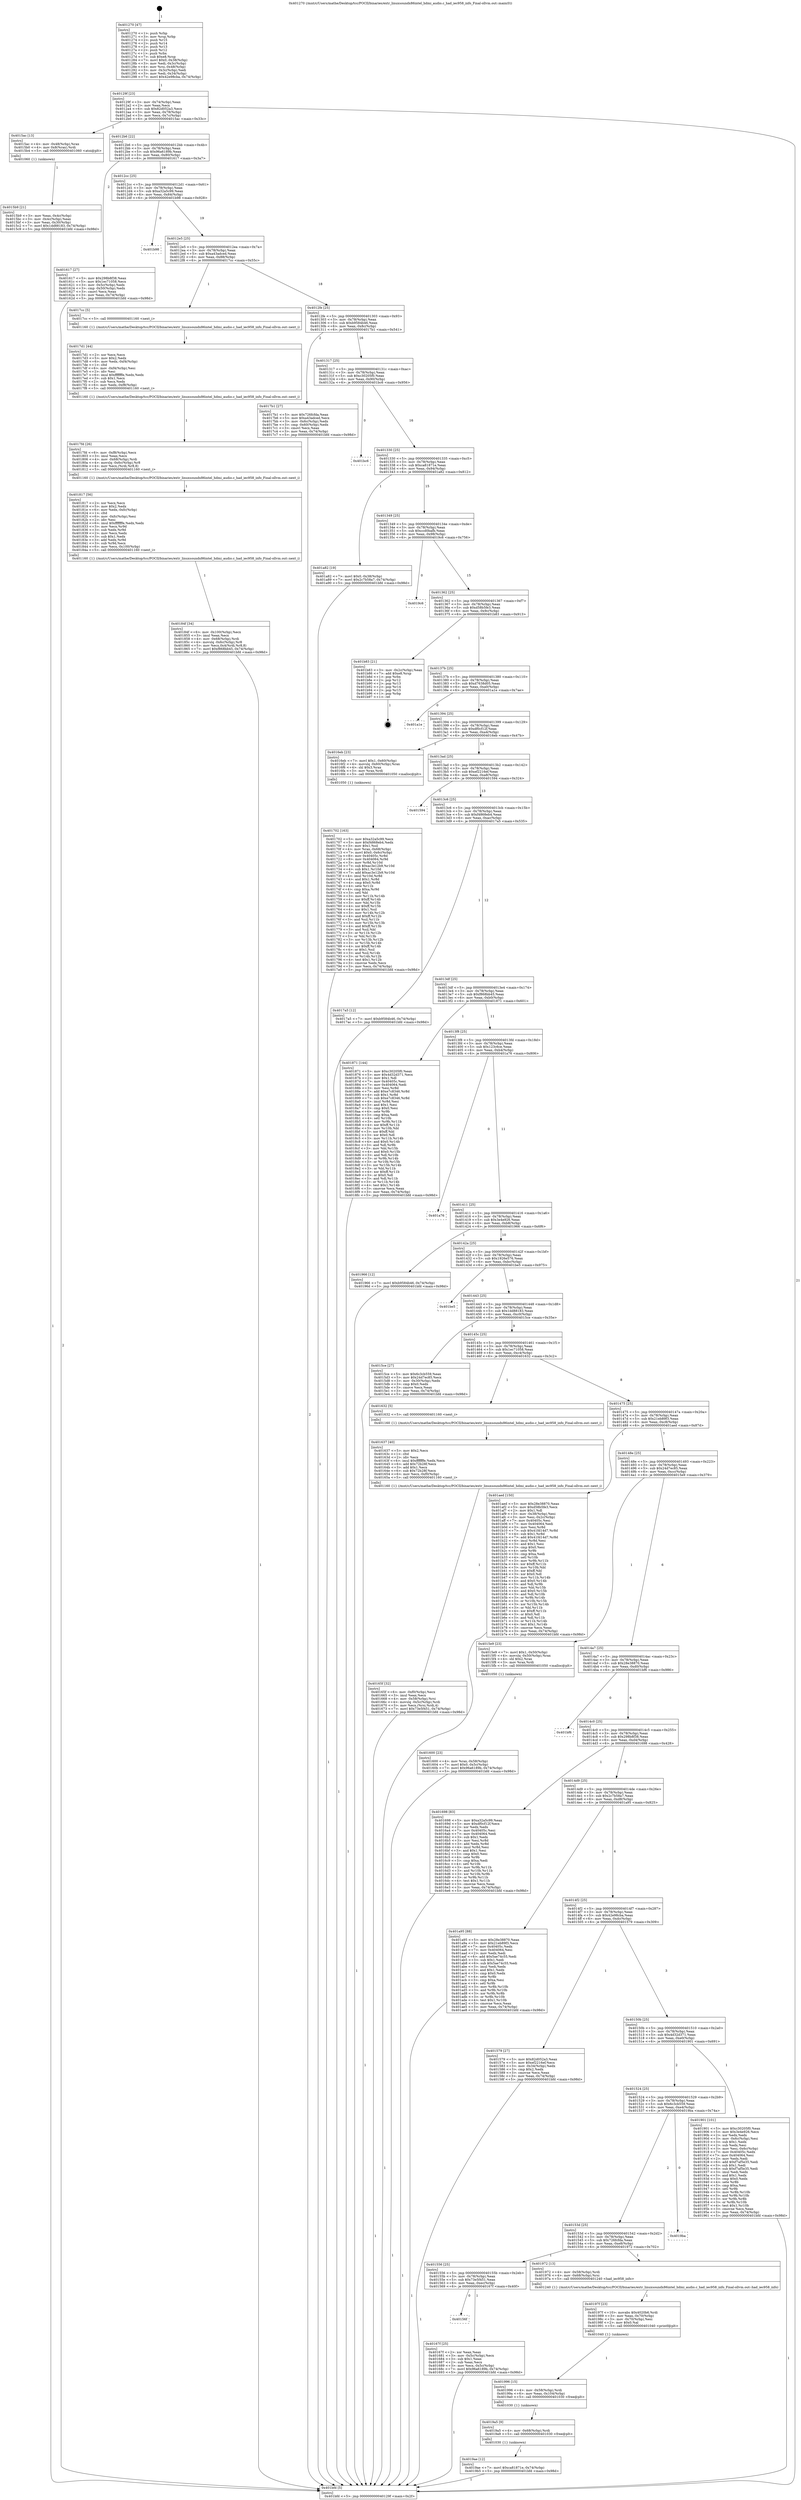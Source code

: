 digraph "0x401270" {
  label = "0x401270 (/mnt/c/Users/mathe/Desktop/tcc/POCII/binaries/extr_linuxsoundx86intel_hdmi_audio.c_had_iec958_info_Final-ollvm.out::main(0))"
  labelloc = "t"
  node[shape=record]

  Entry [label="",width=0.3,height=0.3,shape=circle,fillcolor=black,style=filled]
  "0x40129f" [label="{
     0x40129f [23]\l
     | [instrs]\l
     &nbsp;&nbsp;0x40129f \<+3\>: mov -0x74(%rbp),%eax\l
     &nbsp;&nbsp;0x4012a2 \<+2\>: mov %eax,%ecx\l
     &nbsp;&nbsp;0x4012a4 \<+6\>: sub $0x82d052a3,%ecx\l
     &nbsp;&nbsp;0x4012aa \<+3\>: mov %eax,-0x78(%rbp)\l
     &nbsp;&nbsp;0x4012ad \<+3\>: mov %ecx,-0x7c(%rbp)\l
     &nbsp;&nbsp;0x4012b0 \<+6\>: je 00000000004015ac \<main+0x33c\>\l
  }"]
  "0x4015ac" [label="{
     0x4015ac [13]\l
     | [instrs]\l
     &nbsp;&nbsp;0x4015ac \<+4\>: mov -0x48(%rbp),%rax\l
     &nbsp;&nbsp;0x4015b0 \<+4\>: mov 0x8(%rax),%rdi\l
     &nbsp;&nbsp;0x4015b4 \<+5\>: call 0000000000401060 \<atoi@plt\>\l
     | [calls]\l
     &nbsp;&nbsp;0x401060 \{1\} (unknown)\l
  }"]
  "0x4012b6" [label="{
     0x4012b6 [22]\l
     | [instrs]\l
     &nbsp;&nbsp;0x4012b6 \<+5\>: jmp 00000000004012bb \<main+0x4b\>\l
     &nbsp;&nbsp;0x4012bb \<+3\>: mov -0x78(%rbp),%eax\l
     &nbsp;&nbsp;0x4012be \<+5\>: sub $0x96a6189b,%eax\l
     &nbsp;&nbsp;0x4012c3 \<+3\>: mov %eax,-0x80(%rbp)\l
     &nbsp;&nbsp;0x4012c6 \<+6\>: je 0000000000401617 \<main+0x3a7\>\l
  }"]
  Exit [label="",width=0.3,height=0.3,shape=circle,fillcolor=black,style=filled,peripheries=2]
  "0x401617" [label="{
     0x401617 [27]\l
     | [instrs]\l
     &nbsp;&nbsp;0x401617 \<+5\>: mov $0x298b8f38,%eax\l
     &nbsp;&nbsp;0x40161c \<+5\>: mov $0x1ec71058,%ecx\l
     &nbsp;&nbsp;0x401621 \<+3\>: mov -0x5c(%rbp),%edx\l
     &nbsp;&nbsp;0x401624 \<+3\>: cmp -0x50(%rbp),%edx\l
     &nbsp;&nbsp;0x401627 \<+3\>: cmovl %ecx,%eax\l
     &nbsp;&nbsp;0x40162a \<+3\>: mov %eax,-0x74(%rbp)\l
     &nbsp;&nbsp;0x40162d \<+5\>: jmp 0000000000401bfd \<main+0x98d\>\l
  }"]
  "0x4012cc" [label="{
     0x4012cc [25]\l
     | [instrs]\l
     &nbsp;&nbsp;0x4012cc \<+5\>: jmp 00000000004012d1 \<main+0x61\>\l
     &nbsp;&nbsp;0x4012d1 \<+3\>: mov -0x78(%rbp),%eax\l
     &nbsp;&nbsp;0x4012d4 \<+5\>: sub $0xa32a5c99,%eax\l
     &nbsp;&nbsp;0x4012d9 \<+6\>: mov %eax,-0x84(%rbp)\l
     &nbsp;&nbsp;0x4012df \<+6\>: je 0000000000401b98 \<main+0x928\>\l
  }"]
  "0x4019ae" [label="{
     0x4019ae [12]\l
     | [instrs]\l
     &nbsp;&nbsp;0x4019ae \<+7\>: movl $0xca81871e,-0x74(%rbp)\l
     &nbsp;&nbsp;0x4019b5 \<+5\>: jmp 0000000000401bfd \<main+0x98d\>\l
  }"]
  "0x401b98" [label="{
     0x401b98\l
  }", style=dashed]
  "0x4012e5" [label="{
     0x4012e5 [25]\l
     | [instrs]\l
     &nbsp;&nbsp;0x4012e5 \<+5\>: jmp 00000000004012ea \<main+0x7a\>\l
     &nbsp;&nbsp;0x4012ea \<+3\>: mov -0x78(%rbp),%eax\l
     &nbsp;&nbsp;0x4012ed \<+5\>: sub $0xa43adced,%eax\l
     &nbsp;&nbsp;0x4012f2 \<+6\>: mov %eax,-0x88(%rbp)\l
     &nbsp;&nbsp;0x4012f8 \<+6\>: je 00000000004017cc \<main+0x55c\>\l
  }"]
  "0x4019a5" [label="{
     0x4019a5 [9]\l
     | [instrs]\l
     &nbsp;&nbsp;0x4019a5 \<+4\>: mov -0x68(%rbp),%rdi\l
     &nbsp;&nbsp;0x4019a9 \<+5\>: call 0000000000401030 \<free@plt\>\l
     | [calls]\l
     &nbsp;&nbsp;0x401030 \{1\} (unknown)\l
  }"]
  "0x4017cc" [label="{
     0x4017cc [5]\l
     | [instrs]\l
     &nbsp;&nbsp;0x4017cc \<+5\>: call 0000000000401160 \<next_i\>\l
     | [calls]\l
     &nbsp;&nbsp;0x401160 \{1\} (/mnt/c/Users/mathe/Desktop/tcc/POCII/binaries/extr_linuxsoundx86intel_hdmi_audio.c_had_iec958_info_Final-ollvm.out::next_i)\l
  }"]
  "0x4012fe" [label="{
     0x4012fe [25]\l
     | [instrs]\l
     &nbsp;&nbsp;0x4012fe \<+5\>: jmp 0000000000401303 \<main+0x93\>\l
     &nbsp;&nbsp;0x401303 \<+3\>: mov -0x78(%rbp),%eax\l
     &nbsp;&nbsp;0x401306 \<+5\>: sub $0xb9584b46,%eax\l
     &nbsp;&nbsp;0x40130b \<+6\>: mov %eax,-0x8c(%rbp)\l
     &nbsp;&nbsp;0x401311 \<+6\>: je 00000000004017b1 \<main+0x541\>\l
  }"]
  "0x401996" [label="{
     0x401996 [15]\l
     | [instrs]\l
     &nbsp;&nbsp;0x401996 \<+4\>: mov -0x58(%rbp),%rdi\l
     &nbsp;&nbsp;0x40199a \<+6\>: mov %eax,-0x104(%rbp)\l
     &nbsp;&nbsp;0x4019a0 \<+5\>: call 0000000000401030 \<free@plt\>\l
     | [calls]\l
     &nbsp;&nbsp;0x401030 \{1\} (unknown)\l
  }"]
  "0x4017b1" [label="{
     0x4017b1 [27]\l
     | [instrs]\l
     &nbsp;&nbsp;0x4017b1 \<+5\>: mov $0x726fcfda,%eax\l
     &nbsp;&nbsp;0x4017b6 \<+5\>: mov $0xa43adced,%ecx\l
     &nbsp;&nbsp;0x4017bb \<+3\>: mov -0x6c(%rbp),%edx\l
     &nbsp;&nbsp;0x4017be \<+3\>: cmp -0x60(%rbp),%edx\l
     &nbsp;&nbsp;0x4017c1 \<+3\>: cmovl %ecx,%eax\l
     &nbsp;&nbsp;0x4017c4 \<+3\>: mov %eax,-0x74(%rbp)\l
     &nbsp;&nbsp;0x4017c7 \<+5\>: jmp 0000000000401bfd \<main+0x98d\>\l
  }"]
  "0x401317" [label="{
     0x401317 [25]\l
     | [instrs]\l
     &nbsp;&nbsp;0x401317 \<+5\>: jmp 000000000040131c \<main+0xac\>\l
     &nbsp;&nbsp;0x40131c \<+3\>: mov -0x78(%rbp),%eax\l
     &nbsp;&nbsp;0x40131f \<+5\>: sub $0xc30205f0,%eax\l
     &nbsp;&nbsp;0x401324 \<+6\>: mov %eax,-0x90(%rbp)\l
     &nbsp;&nbsp;0x40132a \<+6\>: je 0000000000401bc6 \<main+0x956\>\l
  }"]
  "0x40197f" [label="{
     0x40197f [23]\l
     | [instrs]\l
     &nbsp;&nbsp;0x40197f \<+10\>: movabs $0x4020b6,%rdi\l
     &nbsp;&nbsp;0x401989 \<+3\>: mov %eax,-0x70(%rbp)\l
     &nbsp;&nbsp;0x40198c \<+3\>: mov -0x70(%rbp),%esi\l
     &nbsp;&nbsp;0x40198f \<+2\>: mov $0x0,%al\l
     &nbsp;&nbsp;0x401991 \<+5\>: call 0000000000401040 \<printf@plt\>\l
     | [calls]\l
     &nbsp;&nbsp;0x401040 \{1\} (unknown)\l
  }"]
  "0x401bc6" [label="{
     0x401bc6\l
  }", style=dashed]
  "0x401330" [label="{
     0x401330 [25]\l
     | [instrs]\l
     &nbsp;&nbsp;0x401330 \<+5\>: jmp 0000000000401335 \<main+0xc5\>\l
     &nbsp;&nbsp;0x401335 \<+3\>: mov -0x78(%rbp),%eax\l
     &nbsp;&nbsp;0x401338 \<+5\>: sub $0xca81871e,%eax\l
     &nbsp;&nbsp;0x40133d \<+6\>: mov %eax,-0x94(%rbp)\l
     &nbsp;&nbsp;0x401343 \<+6\>: je 0000000000401a82 \<main+0x812\>\l
  }"]
  "0x40184f" [label="{
     0x40184f [34]\l
     | [instrs]\l
     &nbsp;&nbsp;0x40184f \<+6\>: mov -0x100(%rbp),%ecx\l
     &nbsp;&nbsp;0x401855 \<+3\>: imul %eax,%ecx\l
     &nbsp;&nbsp;0x401858 \<+4\>: mov -0x68(%rbp),%rdi\l
     &nbsp;&nbsp;0x40185c \<+4\>: movslq -0x6c(%rbp),%r8\l
     &nbsp;&nbsp;0x401860 \<+5\>: mov %ecx,0x4(%rdi,%r8,8)\l
     &nbsp;&nbsp;0x401865 \<+7\>: movl $0xf868bb45,-0x74(%rbp)\l
     &nbsp;&nbsp;0x40186c \<+5\>: jmp 0000000000401bfd \<main+0x98d\>\l
  }"]
  "0x401a82" [label="{
     0x401a82 [19]\l
     | [instrs]\l
     &nbsp;&nbsp;0x401a82 \<+7\>: movl $0x0,-0x38(%rbp)\l
     &nbsp;&nbsp;0x401a89 \<+7\>: movl $0x2c7b58a7,-0x74(%rbp)\l
     &nbsp;&nbsp;0x401a90 \<+5\>: jmp 0000000000401bfd \<main+0x98d\>\l
  }"]
  "0x401349" [label="{
     0x401349 [25]\l
     | [instrs]\l
     &nbsp;&nbsp;0x401349 \<+5\>: jmp 000000000040134e \<main+0xde\>\l
     &nbsp;&nbsp;0x40134e \<+3\>: mov -0x78(%rbp),%eax\l
     &nbsp;&nbsp;0x401351 \<+5\>: sub $0xccd0bafb,%eax\l
     &nbsp;&nbsp;0x401356 \<+6\>: mov %eax,-0x98(%rbp)\l
     &nbsp;&nbsp;0x40135c \<+6\>: je 00000000004019c6 \<main+0x756\>\l
  }"]
  "0x401817" [label="{
     0x401817 [56]\l
     | [instrs]\l
     &nbsp;&nbsp;0x401817 \<+2\>: xor %ecx,%ecx\l
     &nbsp;&nbsp;0x401819 \<+5\>: mov $0x2,%edx\l
     &nbsp;&nbsp;0x40181e \<+6\>: mov %edx,-0xfc(%rbp)\l
     &nbsp;&nbsp;0x401824 \<+1\>: cltd\l
     &nbsp;&nbsp;0x401825 \<+6\>: mov -0xfc(%rbp),%esi\l
     &nbsp;&nbsp;0x40182b \<+2\>: idiv %esi\l
     &nbsp;&nbsp;0x40182d \<+6\>: imul $0xfffffffe,%edx,%edx\l
     &nbsp;&nbsp;0x401833 \<+3\>: mov %ecx,%r9d\l
     &nbsp;&nbsp;0x401836 \<+3\>: sub %edx,%r9d\l
     &nbsp;&nbsp;0x401839 \<+2\>: mov %ecx,%edx\l
     &nbsp;&nbsp;0x40183b \<+3\>: sub $0x1,%edx\l
     &nbsp;&nbsp;0x40183e \<+3\>: add %edx,%r9d\l
     &nbsp;&nbsp;0x401841 \<+3\>: sub %r9d,%ecx\l
     &nbsp;&nbsp;0x401844 \<+6\>: mov %ecx,-0x100(%rbp)\l
     &nbsp;&nbsp;0x40184a \<+5\>: call 0000000000401160 \<next_i\>\l
     | [calls]\l
     &nbsp;&nbsp;0x401160 \{1\} (/mnt/c/Users/mathe/Desktop/tcc/POCII/binaries/extr_linuxsoundx86intel_hdmi_audio.c_had_iec958_info_Final-ollvm.out::next_i)\l
  }"]
  "0x4019c6" [label="{
     0x4019c6\l
  }", style=dashed]
  "0x401362" [label="{
     0x401362 [25]\l
     | [instrs]\l
     &nbsp;&nbsp;0x401362 \<+5\>: jmp 0000000000401367 \<main+0xf7\>\l
     &nbsp;&nbsp;0x401367 \<+3\>: mov -0x78(%rbp),%eax\l
     &nbsp;&nbsp;0x40136a \<+5\>: sub $0xd58b5fe3,%eax\l
     &nbsp;&nbsp;0x40136f \<+6\>: mov %eax,-0x9c(%rbp)\l
     &nbsp;&nbsp;0x401375 \<+6\>: je 0000000000401b83 \<main+0x913\>\l
  }"]
  "0x4017fd" [label="{
     0x4017fd [26]\l
     | [instrs]\l
     &nbsp;&nbsp;0x4017fd \<+6\>: mov -0xf8(%rbp),%ecx\l
     &nbsp;&nbsp;0x401803 \<+3\>: imul %eax,%ecx\l
     &nbsp;&nbsp;0x401806 \<+4\>: mov -0x68(%rbp),%rdi\l
     &nbsp;&nbsp;0x40180a \<+4\>: movslq -0x6c(%rbp),%r8\l
     &nbsp;&nbsp;0x40180e \<+4\>: mov %ecx,(%rdi,%r8,8)\l
     &nbsp;&nbsp;0x401812 \<+5\>: call 0000000000401160 \<next_i\>\l
     | [calls]\l
     &nbsp;&nbsp;0x401160 \{1\} (/mnt/c/Users/mathe/Desktop/tcc/POCII/binaries/extr_linuxsoundx86intel_hdmi_audio.c_had_iec958_info_Final-ollvm.out::next_i)\l
  }"]
  "0x401b83" [label="{
     0x401b83 [21]\l
     | [instrs]\l
     &nbsp;&nbsp;0x401b83 \<+3\>: mov -0x2c(%rbp),%eax\l
     &nbsp;&nbsp;0x401b86 \<+7\>: add $0xe8,%rsp\l
     &nbsp;&nbsp;0x401b8d \<+1\>: pop %rbx\l
     &nbsp;&nbsp;0x401b8e \<+2\>: pop %r12\l
     &nbsp;&nbsp;0x401b90 \<+2\>: pop %r13\l
     &nbsp;&nbsp;0x401b92 \<+2\>: pop %r14\l
     &nbsp;&nbsp;0x401b94 \<+2\>: pop %r15\l
     &nbsp;&nbsp;0x401b96 \<+1\>: pop %rbp\l
     &nbsp;&nbsp;0x401b97 \<+1\>: ret\l
  }"]
  "0x40137b" [label="{
     0x40137b [25]\l
     | [instrs]\l
     &nbsp;&nbsp;0x40137b \<+5\>: jmp 0000000000401380 \<main+0x110\>\l
     &nbsp;&nbsp;0x401380 \<+3\>: mov -0x78(%rbp),%eax\l
     &nbsp;&nbsp;0x401383 \<+5\>: sub $0xd7638d05,%eax\l
     &nbsp;&nbsp;0x401388 \<+6\>: mov %eax,-0xa0(%rbp)\l
     &nbsp;&nbsp;0x40138e \<+6\>: je 0000000000401a1e \<main+0x7ae\>\l
  }"]
  "0x4017d1" [label="{
     0x4017d1 [44]\l
     | [instrs]\l
     &nbsp;&nbsp;0x4017d1 \<+2\>: xor %ecx,%ecx\l
     &nbsp;&nbsp;0x4017d3 \<+5\>: mov $0x2,%edx\l
     &nbsp;&nbsp;0x4017d8 \<+6\>: mov %edx,-0xf4(%rbp)\l
     &nbsp;&nbsp;0x4017de \<+1\>: cltd\l
     &nbsp;&nbsp;0x4017df \<+6\>: mov -0xf4(%rbp),%esi\l
     &nbsp;&nbsp;0x4017e5 \<+2\>: idiv %esi\l
     &nbsp;&nbsp;0x4017e7 \<+6\>: imul $0xfffffffe,%edx,%edx\l
     &nbsp;&nbsp;0x4017ed \<+3\>: sub $0x1,%ecx\l
     &nbsp;&nbsp;0x4017f0 \<+2\>: sub %ecx,%edx\l
     &nbsp;&nbsp;0x4017f2 \<+6\>: mov %edx,-0xf8(%rbp)\l
     &nbsp;&nbsp;0x4017f8 \<+5\>: call 0000000000401160 \<next_i\>\l
     | [calls]\l
     &nbsp;&nbsp;0x401160 \{1\} (/mnt/c/Users/mathe/Desktop/tcc/POCII/binaries/extr_linuxsoundx86intel_hdmi_audio.c_had_iec958_info_Final-ollvm.out::next_i)\l
  }"]
  "0x401a1e" [label="{
     0x401a1e\l
  }", style=dashed]
  "0x401394" [label="{
     0x401394 [25]\l
     | [instrs]\l
     &nbsp;&nbsp;0x401394 \<+5\>: jmp 0000000000401399 \<main+0x129\>\l
     &nbsp;&nbsp;0x401399 \<+3\>: mov -0x78(%rbp),%eax\l
     &nbsp;&nbsp;0x40139c \<+5\>: sub $0xdf0cf12f,%eax\l
     &nbsp;&nbsp;0x4013a1 \<+6\>: mov %eax,-0xa4(%rbp)\l
     &nbsp;&nbsp;0x4013a7 \<+6\>: je 00000000004016eb \<main+0x47b\>\l
  }"]
  "0x401702" [label="{
     0x401702 [163]\l
     | [instrs]\l
     &nbsp;&nbsp;0x401702 \<+5\>: mov $0xa32a5c99,%ecx\l
     &nbsp;&nbsp;0x401707 \<+5\>: mov $0xf4868eb4,%edx\l
     &nbsp;&nbsp;0x40170c \<+3\>: mov $0x1,%sil\l
     &nbsp;&nbsp;0x40170f \<+4\>: mov %rax,-0x68(%rbp)\l
     &nbsp;&nbsp;0x401713 \<+7\>: movl $0x0,-0x6c(%rbp)\l
     &nbsp;&nbsp;0x40171a \<+8\>: mov 0x40405c,%r8d\l
     &nbsp;&nbsp;0x401722 \<+8\>: mov 0x404064,%r9d\l
     &nbsp;&nbsp;0x40172a \<+3\>: mov %r8d,%r10d\l
     &nbsp;&nbsp;0x40172d \<+7\>: sub $0xac3e12b9,%r10d\l
     &nbsp;&nbsp;0x401734 \<+4\>: sub $0x1,%r10d\l
     &nbsp;&nbsp;0x401738 \<+7\>: add $0xac3e12b9,%r10d\l
     &nbsp;&nbsp;0x40173f \<+4\>: imul %r10d,%r8d\l
     &nbsp;&nbsp;0x401743 \<+4\>: and $0x1,%r8d\l
     &nbsp;&nbsp;0x401747 \<+4\>: cmp $0x0,%r8d\l
     &nbsp;&nbsp;0x40174b \<+4\>: sete %r11b\l
     &nbsp;&nbsp;0x40174f \<+4\>: cmp $0xa,%r9d\l
     &nbsp;&nbsp;0x401753 \<+3\>: setl %bl\l
     &nbsp;&nbsp;0x401756 \<+3\>: mov %r11b,%r14b\l
     &nbsp;&nbsp;0x401759 \<+4\>: xor $0xff,%r14b\l
     &nbsp;&nbsp;0x40175d \<+3\>: mov %bl,%r15b\l
     &nbsp;&nbsp;0x401760 \<+4\>: xor $0xff,%r15b\l
     &nbsp;&nbsp;0x401764 \<+4\>: xor $0x1,%sil\l
     &nbsp;&nbsp;0x401768 \<+3\>: mov %r14b,%r12b\l
     &nbsp;&nbsp;0x40176b \<+4\>: and $0xff,%r12b\l
     &nbsp;&nbsp;0x40176f \<+3\>: and %sil,%r11b\l
     &nbsp;&nbsp;0x401772 \<+3\>: mov %r15b,%r13b\l
     &nbsp;&nbsp;0x401775 \<+4\>: and $0xff,%r13b\l
     &nbsp;&nbsp;0x401779 \<+3\>: and %sil,%bl\l
     &nbsp;&nbsp;0x40177c \<+3\>: or %r11b,%r12b\l
     &nbsp;&nbsp;0x40177f \<+3\>: or %bl,%r13b\l
     &nbsp;&nbsp;0x401782 \<+3\>: xor %r13b,%r12b\l
     &nbsp;&nbsp;0x401785 \<+3\>: or %r15b,%r14b\l
     &nbsp;&nbsp;0x401788 \<+4\>: xor $0xff,%r14b\l
     &nbsp;&nbsp;0x40178c \<+4\>: or $0x1,%sil\l
     &nbsp;&nbsp;0x401790 \<+3\>: and %sil,%r14b\l
     &nbsp;&nbsp;0x401793 \<+3\>: or %r14b,%r12b\l
     &nbsp;&nbsp;0x401796 \<+4\>: test $0x1,%r12b\l
     &nbsp;&nbsp;0x40179a \<+3\>: cmovne %edx,%ecx\l
     &nbsp;&nbsp;0x40179d \<+3\>: mov %ecx,-0x74(%rbp)\l
     &nbsp;&nbsp;0x4017a0 \<+5\>: jmp 0000000000401bfd \<main+0x98d\>\l
  }"]
  "0x4016eb" [label="{
     0x4016eb [23]\l
     | [instrs]\l
     &nbsp;&nbsp;0x4016eb \<+7\>: movl $0x1,-0x60(%rbp)\l
     &nbsp;&nbsp;0x4016f2 \<+4\>: movslq -0x60(%rbp),%rax\l
     &nbsp;&nbsp;0x4016f6 \<+4\>: shl $0x3,%rax\l
     &nbsp;&nbsp;0x4016fa \<+3\>: mov %rax,%rdi\l
     &nbsp;&nbsp;0x4016fd \<+5\>: call 0000000000401050 \<malloc@plt\>\l
     | [calls]\l
     &nbsp;&nbsp;0x401050 \{1\} (unknown)\l
  }"]
  "0x4013ad" [label="{
     0x4013ad [25]\l
     | [instrs]\l
     &nbsp;&nbsp;0x4013ad \<+5\>: jmp 00000000004013b2 \<main+0x142\>\l
     &nbsp;&nbsp;0x4013b2 \<+3\>: mov -0x78(%rbp),%eax\l
     &nbsp;&nbsp;0x4013b5 \<+5\>: sub $0xef2216ef,%eax\l
     &nbsp;&nbsp;0x4013ba \<+6\>: mov %eax,-0xa8(%rbp)\l
     &nbsp;&nbsp;0x4013c0 \<+6\>: je 0000000000401594 \<main+0x324\>\l
  }"]
  "0x40156f" [label="{
     0x40156f\l
  }", style=dashed]
  "0x401594" [label="{
     0x401594\l
  }", style=dashed]
  "0x4013c6" [label="{
     0x4013c6 [25]\l
     | [instrs]\l
     &nbsp;&nbsp;0x4013c6 \<+5\>: jmp 00000000004013cb \<main+0x15b\>\l
     &nbsp;&nbsp;0x4013cb \<+3\>: mov -0x78(%rbp),%eax\l
     &nbsp;&nbsp;0x4013ce \<+5\>: sub $0xf4868eb4,%eax\l
     &nbsp;&nbsp;0x4013d3 \<+6\>: mov %eax,-0xac(%rbp)\l
     &nbsp;&nbsp;0x4013d9 \<+6\>: je 00000000004017a5 \<main+0x535\>\l
  }"]
  "0x40167f" [label="{
     0x40167f [25]\l
     | [instrs]\l
     &nbsp;&nbsp;0x40167f \<+2\>: xor %eax,%eax\l
     &nbsp;&nbsp;0x401681 \<+3\>: mov -0x5c(%rbp),%ecx\l
     &nbsp;&nbsp;0x401684 \<+3\>: sub $0x1,%eax\l
     &nbsp;&nbsp;0x401687 \<+2\>: sub %eax,%ecx\l
     &nbsp;&nbsp;0x401689 \<+3\>: mov %ecx,-0x5c(%rbp)\l
     &nbsp;&nbsp;0x40168c \<+7\>: movl $0x96a6189b,-0x74(%rbp)\l
     &nbsp;&nbsp;0x401693 \<+5\>: jmp 0000000000401bfd \<main+0x98d\>\l
  }"]
  "0x4017a5" [label="{
     0x4017a5 [12]\l
     | [instrs]\l
     &nbsp;&nbsp;0x4017a5 \<+7\>: movl $0xb9584b46,-0x74(%rbp)\l
     &nbsp;&nbsp;0x4017ac \<+5\>: jmp 0000000000401bfd \<main+0x98d\>\l
  }"]
  "0x4013df" [label="{
     0x4013df [25]\l
     | [instrs]\l
     &nbsp;&nbsp;0x4013df \<+5\>: jmp 00000000004013e4 \<main+0x174\>\l
     &nbsp;&nbsp;0x4013e4 \<+3\>: mov -0x78(%rbp),%eax\l
     &nbsp;&nbsp;0x4013e7 \<+5\>: sub $0xf868bb45,%eax\l
     &nbsp;&nbsp;0x4013ec \<+6\>: mov %eax,-0xb0(%rbp)\l
     &nbsp;&nbsp;0x4013f2 \<+6\>: je 0000000000401871 \<main+0x601\>\l
  }"]
  "0x401556" [label="{
     0x401556 [25]\l
     | [instrs]\l
     &nbsp;&nbsp;0x401556 \<+5\>: jmp 000000000040155b \<main+0x2eb\>\l
     &nbsp;&nbsp;0x40155b \<+3\>: mov -0x78(%rbp),%eax\l
     &nbsp;&nbsp;0x40155e \<+5\>: sub $0x73e5f451,%eax\l
     &nbsp;&nbsp;0x401563 \<+6\>: mov %eax,-0xec(%rbp)\l
     &nbsp;&nbsp;0x401569 \<+6\>: je 000000000040167f \<main+0x40f\>\l
  }"]
  "0x401871" [label="{
     0x401871 [144]\l
     | [instrs]\l
     &nbsp;&nbsp;0x401871 \<+5\>: mov $0xc30205f0,%eax\l
     &nbsp;&nbsp;0x401876 \<+5\>: mov $0x4d32d371,%ecx\l
     &nbsp;&nbsp;0x40187b \<+2\>: mov $0x1,%dl\l
     &nbsp;&nbsp;0x40187d \<+7\>: mov 0x40405c,%esi\l
     &nbsp;&nbsp;0x401884 \<+7\>: mov 0x404064,%edi\l
     &nbsp;&nbsp;0x40188b \<+3\>: mov %esi,%r8d\l
     &nbsp;&nbsp;0x40188e \<+7\>: add $0xe7c8346,%r8d\l
     &nbsp;&nbsp;0x401895 \<+4\>: sub $0x1,%r8d\l
     &nbsp;&nbsp;0x401899 \<+7\>: sub $0xe7c8346,%r8d\l
     &nbsp;&nbsp;0x4018a0 \<+4\>: imul %r8d,%esi\l
     &nbsp;&nbsp;0x4018a4 \<+3\>: and $0x1,%esi\l
     &nbsp;&nbsp;0x4018a7 \<+3\>: cmp $0x0,%esi\l
     &nbsp;&nbsp;0x4018aa \<+4\>: sete %r9b\l
     &nbsp;&nbsp;0x4018ae \<+3\>: cmp $0xa,%edi\l
     &nbsp;&nbsp;0x4018b1 \<+4\>: setl %r10b\l
     &nbsp;&nbsp;0x4018b5 \<+3\>: mov %r9b,%r11b\l
     &nbsp;&nbsp;0x4018b8 \<+4\>: xor $0xff,%r11b\l
     &nbsp;&nbsp;0x4018bc \<+3\>: mov %r10b,%bl\l
     &nbsp;&nbsp;0x4018bf \<+3\>: xor $0xff,%bl\l
     &nbsp;&nbsp;0x4018c2 \<+3\>: xor $0x0,%dl\l
     &nbsp;&nbsp;0x4018c5 \<+3\>: mov %r11b,%r14b\l
     &nbsp;&nbsp;0x4018c8 \<+4\>: and $0x0,%r14b\l
     &nbsp;&nbsp;0x4018cc \<+3\>: and %dl,%r9b\l
     &nbsp;&nbsp;0x4018cf \<+3\>: mov %bl,%r15b\l
     &nbsp;&nbsp;0x4018d2 \<+4\>: and $0x0,%r15b\l
     &nbsp;&nbsp;0x4018d6 \<+3\>: and %dl,%r10b\l
     &nbsp;&nbsp;0x4018d9 \<+3\>: or %r9b,%r14b\l
     &nbsp;&nbsp;0x4018dc \<+3\>: or %r10b,%r15b\l
     &nbsp;&nbsp;0x4018df \<+3\>: xor %r15b,%r14b\l
     &nbsp;&nbsp;0x4018e2 \<+3\>: or %bl,%r11b\l
     &nbsp;&nbsp;0x4018e5 \<+4\>: xor $0xff,%r11b\l
     &nbsp;&nbsp;0x4018e9 \<+3\>: or $0x0,%dl\l
     &nbsp;&nbsp;0x4018ec \<+3\>: and %dl,%r11b\l
     &nbsp;&nbsp;0x4018ef \<+3\>: or %r11b,%r14b\l
     &nbsp;&nbsp;0x4018f2 \<+4\>: test $0x1,%r14b\l
     &nbsp;&nbsp;0x4018f6 \<+3\>: cmovne %ecx,%eax\l
     &nbsp;&nbsp;0x4018f9 \<+3\>: mov %eax,-0x74(%rbp)\l
     &nbsp;&nbsp;0x4018fc \<+5\>: jmp 0000000000401bfd \<main+0x98d\>\l
  }"]
  "0x4013f8" [label="{
     0x4013f8 [25]\l
     | [instrs]\l
     &nbsp;&nbsp;0x4013f8 \<+5\>: jmp 00000000004013fd \<main+0x18d\>\l
     &nbsp;&nbsp;0x4013fd \<+3\>: mov -0x78(%rbp),%eax\l
     &nbsp;&nbsp;0x401400 \<+5\>: sub $0x123c6ce,%eax\l
     &nbsp;&nbsp;0x401405 \<+6\>: mov %eax,-0xb4(%rbp)\l
     &nbsp;&nbsp;0x40140b \<+6\>: je 0000000000401a76 \<main+0x806\>\l
  }"]
  "0x401972" [label="{
     0x401972 [13]\l
     | [instrs]\l
     &nbsp;&nbsp;0x401972 \<+4\>: mov -0x58(%rbp),%rdi\l
     &nbsp;&nbsp;0x401976 \<+4\>: mov -0x68(%rbp),%rsi\l
     &nbsp;&nbsp;0x40197a \<+5\>: call 0000000000401240 \<had_iec958_info\>\l
     | [calls]\l
     &nbsp;&nbsp;0x401240 \{1\} (/mnt/c/Users/mathe/Desktop/tcc/POCII/binaries/extr_linuxsoundx86intel_hdmi_audio.c_had_iec958_info_Final-ollvm.out::had_iec958_info)\l
  }"]
  "0x401a76" [label="{
     0x401a76\l
  }", style=dashed]
  "0x401411" [label="{
     0x401411 [25]\l
     | [instrs]\l
     &nbsp;&nbsp;0x401411 \<+5\>: jmp 0000000000401416 \<main+0x1a6\>\l
     &nbsp;&nbsp;0x401416 \<+3\>: mov -0x78(%rbp),%eax\l
     &nbsp;&nbsp;0x401419 \<+5\>: sub $0x3e4e926,%eax\l
     &nbsp;&nbsp;0x40141e \<+6\>: mov %eax,-0xb8(%rbp)\l
     &nbsp;&nbsp;0x401424 \<+6\>: je 0000000000401966 \<main+0x6f6\>\l
  }"]
  "0x40153d" [label="{
     0x40153d [25]\l
     | [instrs]\l
     &nbsp;&nbsp;0x40153d \<+5\>: jmp 0000000000401542 \<main+0x2d2\>\l
     &nbsp;&nbsp;0x401542 \<+3\>: mov -0x78(%rbp),%eax\l
     &nbsp;&nbsp;0x401545 \<+5\>: sub $0x726fcfda,%eax\l
     &nbsp;&nbsp;0x40154a \<+6\>: mov %eax,-0xe8(%rbp)\l
     &nbsp;&nbsp;0x401550 \<+6\>: je 0000000000401972 \<main+0x702\>\l
  }"]
  "0x401966" [label="{
     0x401966 [12]\l
     | [instrs]\l
     &nbsp;&nbsp;0x401966 \<+7\>: movl $0xb9584b46,-0x74(%rbp)\l
     &nbsp;&nbsp;0x40196d \<+5\>: jmp 0000000000401bfd \<main+0x98d\>\l
  }"]
  "0x40142a" [label="{
     0x40142a [25]\l
     | [instrs]\l
     &nbsp;&nbsp;0x40142a \<+5\>: jmp 000000000040142f \<main+0x1bf\>\l
     &nbsp;&nbsp;0x40142f \<+3\>: mov -0x78(%rbp),%eax\l
     &nbsp;&nbsp;0x401432 \<+5\>: sub $0x1926e576,%eax\l
     &nbsp;&nbsp;0x401437 \<+6\>: mov %eax,-0xbc(%rbp)\l
     &nbsp;&nbsp;0x40143d \<+6\>: je 0000000000401be5 \<main+0x975\>\l
  }"]
  "0x4019ba" [label="{
     0x4019ba\l
  }", style=dashed]
  "0x401be5" [label="{
     0x401be5\l
  }", style=dashed]
  "0x401443" [label="{
     0x401443 [25]\l
     | [instrs]\l
     &nbsp;&nbsp;0x401443 \<+5\>: jmp 0000000000401448 \<main+0x1d8\>\l
     &nbsp;&nbsp;0x401448 \<+3\>: mov -0x78(%rbp),%eax\l
     &nbsp;&nbsp;0x40144b \<+5\>: sub $0x1dd88183,%eax\l
     &nbsp;&nbsp;0x401450 \<+6\>: mov %eax,-0xc0(%rbp)\l
     &nbsp;&nbsp;0x401456 \<+6\>: je 00000000004015ce \<main+0x35e\>\l
  }"]
  "0x401524" [label="{
     0x401524 [25]\l
     | [instrs]\l
     &nbsp;&nbsp;0x401524 \<+5\>: jmp 0000000000401529 \<main+0x2b9\>\l
     &nbsp;&nbsp;0x401529 \<+3\>: mov -0x78(%rbp),%eax\l
     &nbsp;&nbsp;0x40152c \<+5\>: sub $0x6c3cb559,%eax\l
     &nbsp;&nbsp;0x401531 \<+6\>: mov %eax,-0xe4(%rbp)\l
     &nbsp;&nbsp;0x401537 \<+6\>: je 00000000004019ba \<main+0x74a\>\l
  }"]
  "0x4015ce" [label="{
     0x4015ce [27]\l
     | [instrs]\l
     &nbsp;&nbsp;0x4015ce \<+5\>: mov $0x6c3cb559,%eax\l
     &nbsp;&nbsp;0x4015d3 \<+5\>: mov $0x24d7ec85,%ecx\l
     &nbsp;&nbsp;0x4015d8 \<+3\>: mov -0x30(%rbp),%edx\l
     &nbsp;&nbsp;0x4015db \<+3\>: cmp $0x0,%edx\l
     &nbsp;&nbsp;0x4015de \<+3\>: cmove %ecx,%eax\l
     &nbsp;&nbsp;0x4015e1 \<+3\>: mov %eax,-0x74(%rbp)\l
     &nbsp;&nbsp;0x4015e4 \<+5\>: jmp 0000000000401bfd \<main+0x98d\>\l
  }"]
  "0x40145c" [label="{
     0x40145c [25]\l
     | [instrs]\l
     &nbsp;&nbsp;0x40145c \<+5\>: jmp 0000000000401461 \<main+0x1f1\>\l
     &nbsp;&nbsp;0x401461 \<+3\>: mov -0x78(%rbp),%eax\l
     &nbsp;&nbsp;0x401464 \<+5\>: sub $0x1ec71058,%eax\l
     &nbsp;&nbsp;0x401469 \<+6\>: mov %eax,-0xc4(%rbp)\l
     &nbsp;&nbsp;0x40146f \<+6\>: je 0000000000401632 \<main+0x3c2\>\l
  }"]
  "0x401901" [label="{
     0x401901 [101]\l
     | [instrs]\l
     &nbsp;&nbsp;0x401901 \<+5\>: mov $0xc30205f0,%eax\l
     &nbsp;&nbsp;0x401906 \<+5\>: mov $0x3e4e926,%ecx\l
     &nbsp;&nbsp;0x40190b \<+2\>: xor %edx,%edx\l
     &nbsp;&nbsp;0x40190d \<+3\>: mov -0x6c(%rbp),%esi\l
     &nbsp;&nbsp;0x401910 \<+3\>: sub $0x1,%edx\l
     &nbsp;&nbsp;0x401913 \<+2\>: sub %edx,%esi\l
     &nbsp;&nbsp;0x401915 \<+3\>: mov %esi,-0x6c(%rbp)\l
     &nbsp;&nbsp;0x401918 \<+7\>: mov 0x40405c,%edx\l
     &nbsp;&nbsp;0x40191f \<+7\>: mov 0x404064,%esi\l
     &nbsp;&nbsp;0x401926 \<+2\>: mov %edx,%edi\l
     &nbsp;&nbsp;0x401928 \<+6\>: add $0xf7af5e35,%edi\l
     &nbsp;&nbsp;0x40192e \<+3\>: sub $0x1,%edi\l
     &nbsp;&nbsp;0x401931 \<+6\>: sub $0xf7af5e35,%edi\l
     &nbsp;&nbsp;0x401937 \<+3\>: imul %edi,%edx\l
     &nbsp;&nbsp;0x40193a \<+3\>: and $0x1,%edx\l
     &nbsp;&nbsp;0x40193d \<+3\>: cmp $0x0,%edx\l
     &nbsp;&nbsp;0x401940 \<+4\>: sete %r8b\l
     &nbsp;&nbsp;0x401944 \<+3\>: cmp $0xa,%esi\l
     &nbsp;&nbsp;0x401947 \<+4\>: setl %r9b\l
     &nbsp;&nbsp;0x40194b \<+3\>: mov %r8b,%r10b\l
     &nbsp;&nbsp;0x40194e \<+3\>: and %r9b,%r10b\l
     &nbsp;&nbsp;0x401951 \<+3\>: xor %r9b,%r8b\l
     &nbsp;&nbsp;0x401954 \<+3\>: or %r8b,%r10b\l
     &nbsp;&nbsp;0x401957 \<+4\>: test $0x1,%r10b\l
     &nbsp;&nbsp;0x40195b \<+3\>: cmovne %ecx,%eax\l
     &nbsp;&nbsp;0x40195e \<+3\>: mov %eax,-0x74(%rbp)\l
     &nbsp;&nbsp;0x401961 \<+5\>: jmp 0000000000401bfd \<main+0x98d\>\l
  }"]
  "0x401632" [label="{
     0x401632 [5]\l
     | [instrs]\l
     &nbsp;&nbsp;0x401632 \<+5\>: call 0000000000401160 \<next_i\>\l
     | [calls]\l
     &nbsp;&nbsp;0x401160 \{1\} (/mnt/c/Users/mathe/Desktop/tcc/POCII/binaries/extr_linuxsoundx86intel_hdmi_audio.c_had_iec958_info_Final-ollvm.out::next_i)\l
  }"]
  "0x401475" [label="{
     0x401475 [25]\l
     | [instrs]\l
     &nbsp;&nbsp;0x401475 \<+5\>: jmp 000000000040147a \<main+0x20a\>\l
     &nbsp;&nbsp;0x40147a \<+3\>: mov -0x78(%rbp),%eax\l
     &nbsp;&nbsp;0x40147d \<+5\>: sub $0x21eb89f3,%eax\l
     &nbsp;&nbsp;0x401482 \<+6\>: mov %eax,-0xc8(%rbp)\l
     &nbsp;&nbsp;0x401488 \<+6\>: je 0000000000401aed \<main+0x87d\>\l
  }"]
  "0x40165f" [label="{
     0x40165f [32]\l
     | [instrs]\l
     &nbsp;&nbsp;0x40165f \<+6\>: mov -0xf0(%rbp),%ecx\l
     &nbsp;&nbsp;0x401665 \<+3\>: imul %eax,%ecx\l
     &nbsp;&nbsp;0x401668 \<+4\>: mov -0x58(%rbp),%rsi\l
     &nbsp;&nbsp;0x40166c \<+4\>: movslq -0x5c(%rbp),%rdi\l
     &nbsp;&nbsp;0x401670 \<+3\>: mov %ecx,(%rsi,%rdi,4)\l
     &nbsp;&nbsp;0x401673 \<+7\>: movl $0x73e5f451,-0x74(%rbp)\l
     &nbsp;&nbsp;0x40167a \<+5\>: jmp 0000000000401bfd \<main+0x98d\>\l
  }"]
  "0x401aed" [label="{
     0x401aed [150]\l
     | [instrs]\l
     &nbsp;&nbsp;0x401aed \<+5\>: mov $0x28e38870,%eax\l
     &nbsp;&nbsp;0x401af2 \<+5\>: mov $0xd58b5fe3,%ecx\l
     &nbsp;&nbsp;0x401af7 \<+2\>: mov $0x1,%dl\l
     &nbsp;&nbsp;0x401af9 \<+3\>: mov -0x38(%rbp),%esi\l
     &nbsp;&nbsp;0x401afc \<+3\>: mov %esi,-0x2c(%rbp)\l
     &nbsp;&nbsp;0x401aff \<+7\>: mov 0x40405c,%esi\l
     &nbsp;&nbsp;0x401b06 \<+7\>: mov 0x404064,%edi\l
     &nbsp;&nbsp;0x401b0d \<+3\>: mov %esi,%r8d\l
     &nbsp;&nbsp;0x401b10 \<+7\>: sub $0x41fd14d7,%r8d\l
     &nbsp;&nbsp;0x401b17 \<+4\>: sub $0x1,%r8d\l
     &nbsp;&nbsp;0x401b1b \<+7\>: add $0x41fd14d7,%r8d\l
     &nbsp;&nbsp;0x401b22 \<+4\>: imul %r8d,%esi\l
     &nbsp;&nbsp;0x401b26 \<+3\>: and $0x1,%esi\l
     &nbsp;&nbsp;0x401b29 \<+3\>: cmp $0x0,%esi\l
     &nbsp;&nbsp;0x401b2c \<+4\>: sete %r9b\l
     &nbsp;&nbsp;0x401b30 \<+3\>: cmp $0xa,%edi\l
     &nbsp;&nbsp;0x401b33 \<+4\>: setl %r10b\l
     &nbsp;&nbsp;0x401b37 \<+3\>: mov %r9b,%r11b\l
     &nbsp;&nbsp;0x401b3a \<+4\>: xor $0xff,%r11b\l
     &nbsp;&nbsp;0x401b3e \<+3\>: mov %r10b,%bl\l
     &nbsp;&nbsp;0x401b41 \<+3\>: xor $0xff,%bl\l
     &nbsp;&nbsp;0x401b44 \<+3\>: xor $0x0,%dl\l
     &nbsp;&nbsp;0x401b47 \<+3\>: mov %r11b,%r14b\l
     &nbsp;&nbsp;0x401b4a \<+4\>: and $0x0,%r14b\l
     &nbsp;&nbsp;0x401b4e \<+3\>: and %dl,%r9b\l
     &nbsp;&nbsp;0x401b51 \<+3\>: mov %bl,%r15b\l
     &nbsp;&nbsp;0x401b54 \<+4\>: and $0x0,%r15b\l
     &nbsp;&nbsp;0x401b58 \<+3\>: and %dl,%r10b\l
     &nbsp;&nbsp;0x401b5b \<+3\>: or %r9b,%r14b\l
     &nbsp;&nbsp;0x401b5e \<+3\>: or %r10b,%r15b\l
     &nbsp;&nbsp;0x401b61 \<+3\>: xor %r15b,%r14b\l
     &nbsp;&nbsp;0x401b64 \<+3\>: or %bl,%r11b\l
     &nbsp;&nbsp;0x401b67 \<+4\>: xor $0xff,%r11b\l
     &nbsp;&nbsp;0x401b6b \<+3\>: or $0x0,%dl\l
     &nbsp;&nbsp;0x401b6e \<+3\>: and %dl,%r11b\l
     &nbsp;&nbsp;0x401b71 \<+3\>: or %r11b,%r14b\l
     &nbsp;&nbsp;0x401b74 \<+4\>: test $0x1,%r14b\l
     &nbsp;&nbsp;0x401b78 \<+3\>: cmovne %ecx,%eax\l
     &nbsp;&nbsp;0x401b7b \<+3\>: mov %eax,-0x74(%rbp)\l
     &nbsp;&nbsp;0x401b7e \<+5\>: jmp 0000000000401bfd \<main+0x98d\>\l
  }"]
  "0x40148e" [label="{
     0x40148e [25]\l
     | [instrs]\l
     &nbsp;&nbsp;0x40148e \<+5\>: jmp 0000000000401493 \<main+0x223\>\l
     &nbsp;&nbsp;0x401493 \<+3\>: mov -0x78(%rbp),%eax\l
     &nbsp;&nbsp;0x401496 \<+5\>: sub $0x24d7ec85,%eax\l
     &nbsp;&nbsp;0x40149b \<+6\>: mov %eax,-0xcc(%rbp)\l
     &nbsp;&nbsp;0x4014a1 \<+6\>: je 00000000004015e9 \<main+0x379\>\l
  }"]
  "0x401637" [label="{
     0x401637 [40]\l
     | [instrs]\l
     &nbsp;&nbsp;0x401637 \<+5\>: mov $0x2,%ecx\l
     &nbsp;&nbsp;0x40163c \<+1\>: cltd\l
     &nbsp;&nbsp;0x40163d \<+2\>: idiv %ecx\l
     &nbsp;&nbsp;0x40163f \<+6\>: imul $0xfffffffe,%edx,%ecx\l
     &nbsp;&nbsp;0x401645 \<+6\>: add $0x72b28f,%ecx\l
     &nbsp;&nbsp;0x40164b \<+3\>: add $0x1,%ecx\l
     &nbsp;&nbsp;0x40164e \<+6\>: sub $0x72b28f,%ecx\l
     &nbsp;&nbsp;0x401654 \<+6\>: mov %ecx,-0xf0(%rbp)\l
     &nbsp;&nbsp;0x40165a \<+5\>: call 0000000000401160 \<next_i\>\l
     | [calls]\l
     &nbsp;&nbsp;0x401160 \{1\} (/mnt/c/Users/mathe/Desktop/tcc/POCII/binaries/extr_linuxsoundx86intel_hdmi_audio.c_had_iec958_info_Final-ollvm.out::next_i)\l
  }"]
  "0x4015e9" [label="{
     0x4015e9 [23]\l
     | [instrs]\l
     &nbsp;&nbsp;0x4015e9 \<+7\>: movl $0x1,-0x50(%rbp)\l
     &nbsp;&nbsp;0x4015f0 \<+4\>: movslq -0x50(%rbp),%rax\l
     &nbsp;&nbsp;0x4015f4 \<+4\>: shl $0x2,%rax\l
     &nbsp;&nbsp;0x4015f8 \<+3\>: mov %rax,%rdi\l
     &nbsp;&nbsp;0x4015fb \<+5\>: call 0000000000401050 \<malloc@plt\>\l
     | [calls]\l
     &nbsp;&nbsp;0x401050 \{1\} (unknown)\l
  }"]
  "0x4014a7" [label="{
     0x4014a7 [25]\l
     | [instrs]\l
     &nbsp;&nbsp;0x4014a7 \<+5\>: jmp 00000000004014ac \<main+0x23c\>\l
     &nbsp;&nbsp;0x4014ac \<+3\>: mov -0x78(%rbp),%eax\l
     &nbsp;&nbsp;0x4014af \<+5\>: sub $0x28e38870,%eax\l
     &nbsp;&nbsp;0x4014b4 \<+6\>: mov %eax,-0xd0(%rbp)\l
     &nbsp;&nbsp;0x4014ba \<+6\>: je 0000000000401bf6 \<main+0x986\>\l
  }"]
  "0x401600" [label="{
     0x401600 [23]\l
     | [instrs]\l
     &nbsp;&nbsp;0x401600 \<+4\>: mov %rax,-0x58(%rbp)\l
     &nbsp;&nbsp;0x401604 \<+7\>: movl $0x0,-0x5c(%rbp)\l
     &nbsp;&nbsp;0x40160b \<+7\>: movl $0x96a6189b,-0x74(%rbp)\l
     &nbsp;&nbsp;0x401612 \<+5\>: jmp 0000000000401bfd \<main+0x98d\>\l
  }"]
  "0x401bf6" [label="{
     0x401bf6\l
  }", style=dashed]
  "0x4014c0" [label="{
     0x4014c0 [25]\l
     | [instrs]\l
     &nbsp;&nbsp;0x4014c0 \<+5\>: jmp 00000000004014c5 \<main+0x255\>\l
     &nbsp;&nbsp;0x4014c5 \<+3\>: mov -0x78(%rbp),%eax\l
     &nbsp;&nbsp;0x4014c8 \<+5\>: sub $0x298b8f38,%eax\l
     &nbsp;&nbsp;0x4014cd \<+6\>: mov %eax,-0xd4(%rbp)\l
     &nbsp;&nbsp;0x4014d3 \<+6\>: je 0000000000401698 \<main+0x428\>\l
  }"]
  "0x4015b9" [label="{
     0x4015b9 [21]\l
     | [instrs]\l
     &nbsp;&nbsp;0x4015b9 \<+3\>: mov %eax,-0x4c(%rbp)\l
     &nbsp;&nbsp;0x4015bc \<+3\>: mov -0x4c(%rbp),%eax\l
     &nbsp;&nbsp;0x4015bf \<+3\>: mov %eax,-0x30(%rbp)\l
     &nbsp;&nbsp;0x4015c2 \<+7\>: movl $0x1dd88183,-0x74(%rbp)\l
     &nbsp;&nbsp;0x4015c9 \<+5\>: jmp 0000000000401bfd \<main+0x98d\>\l
  }"]
  "0x401698" [label="{
     0x401698 [83]\l
     | [instrs]\l
     &nbsp;&nbsp;0x401698 \<+5\>: mov $0xa32a5c99,%eax\l
     &nbsp;&nbsp;0x40169d \<+5\>: mov $0xdf0cf12f,%ecx\l
     &nbsp;&nbsp;0x4016a2 \<+2\>: xor %edx,%edx\l
     &nbsp;&nbsp;0x4016a4 \<+7\>: mov 0x40405c,%esi\l
     &nbsp;&nbsp;0x4016ab \<+7\>: mov 0x404064,%edi\l
     &nbsp;&nbsp;0x4016b2 \<+3\>: sub $0x1,%edx\l
     &nbsp;&nbsp;0x4016b5 \<+3\>: mov %esi,%r8d\l
     &nbsp;&nbsp;0x4016b8 \<+3\>: add %edx,%r8d\l
     &nbsp;&nbsp;0x4016bb \<+4\>: imul %r8d,%esi\l
     &nbsp;&nbsp;0x4016bf \<+3\>: and $0x1,%esi\l
     &nbsp;&nbsp;0x4016c2 \<+3\>: cmp $0x0,%esi\l
     &nbsp;&nbsp;0x4016c5 \<+4\>: sete %r9b\l
     &nbsp;&nbsp;0x4016c9 \<+3\>: cmp $0xa,%edi\l
     &nbsp;&nbsp;0x4016cc \<+4\>: setl %r10b\l
     &nbsp;&nbsp;0x4016d0 \<+3\>: mov %r9b,%r11b\l
     &nbsp;&nbsp;0x4016d3 \<+3\>: and %r10b,%r11b\l
     &nbsp;&nbsp;0x4016d6 \<+3\>: xor %r10b,%r9b\l
     &nbsp;&nbsp;0x4016d9 \<+3\>: or %r9b,%r11b\l
     &nbsp;&nbsp;0x4016dc \<+4\>: test $0x1,%r11b\l
     &nbsp;&nbsp;0x4016e0 \<+3\>: cmovne %ecx,%eax\l
     &nbsp;&nbsp;0x4016e3 \<+3\>: mov %eax,-0x74(%rbp)\l
     &nbsp;&nbsp;0x4016e6 \<+5\>: jmp 0000000000401bfd \<main+0x98d\>\l
  }"]
  "0x4014d9" [label="{
     0x4014d9 [25]\l
     | [instrs]\l
     &nbsp;&nbsp;0x4014d9 \<+5\>: jmp 00000000004014de \<main+0x26e\>\l
     &nbsp;&nbsp;0x4014de \<+3\>: mov -0x78(%rbp),%eax\l
     &nbsp;&nbsp;0x4014e1 \<+5\>: sub $0x2c7b58a7,%eax\l
     &nbsp;&nbsp;0x4014e6 \<+6\>: mov %eax,-0xd8(%rbp)\l
     &nbsp;&nbsp;0x4014ec \<+6\>: je 0000000000401a95 \<main+0x825\>\l
  }"]
  "0x401270" [label="{
     0x401270 [47]\l
     | [instrs]\l
     &nbsp;&nbsp;0x401270 \<+1\>: push %rbp\l
     &nbsp;&nbsp;0x401271 \<+3\>: mov %rsp,%rbp\l
     &nbsp;&nbsp;0x401274 \<+2\>: push %r15\l
     &nbsp;&nbsp;0x401276 \<+2\>: push %r14\l
     &nbsp;&nbsp;0x401278 \<+2\>: push %r13\l
     &nbsp;&nbsp;0x40127a \<+2\>: push %r12\l
     &nbsp;&nbsp;0x40127c \<+1\>: push %rbx\l
     &nbsp;&nbsp;0x40127d \<+7\>: sub $0xe8,%rsp\l
     &nbsp;&nbsp;0x401284 \<+7\>: movl $0x0,-0x38(%rbp)\l
     &nbsp;&nbsp;0x40128b \<+3\>: mov %edi,-0x3c(%rbp)\l
     &nbsp;&nbsp;0x40128e \<+4\>: mov %rsi,-0x48(%rbp)\l
     &nbsp;&nbsp;0x401292 \<+3\>: mov -0x3c(%rbp),%edi\l
     &nbsp;&nbsp;0x401295 \<+3\>: mov %edi,-0x34(%rbp)\l
     &nbsp;&nbsp;0x401298 \<+7\>: movl $0x42e98cba,-0x74(%rbp)\l
  }"]
  "0x401a95" [label="{
     0x401a95 [88]\l
     | [instrs]\l
     &nbsp;&nbsp;0x401a95 \<+5\>: mov $0x28e38870,%eax\l
     &nbsp;&nbsp;0x401a9a \<+5\>: mov $0x21eb89f3,%ecx\l
     &nbsp;&nbsp;0x401a9f \<+7\>: mov 0x40405c,%edx\l
     &nbsp;&nbsp;0x401aa6 \<+7\>: mov 0x404064,%esi\l
     &nbsp;&nbsp;0x401aad \<+2\>: mov %edx,%edi\l
     &nbsp;&nbsp;0x401aaf \<+6\>: add $0x5ae74c55,%edi\l
     &nbsp;&nbsp;0x401ab5 \<+3\>: sub $0x1,%edi\l
     &nbsp;&nbsp;0x401ab8 \<+6\>: sub $0x5ae74c55,%edi\l
     &nbsp;&nbsp;0x401abe \<+3\>: imul %edi,%edx\l
     &nbsp;&nbsp;0x401ac1 \<+3\>: and $0x1,%edx\l
     &nbsp;&nbsp;0x401ac4 \<+3\>: cmp $0x0,%edx\l
     &nbsp;&nbsp;0x401ac7 \<+4\>: sete %r8b\l
     &nbsp;&nbsp;0x401acb \<+3\>: cmp $0xa,%esi\l
     &nbsp;&nbsp;0x401ace \<+4\>: setl %r9b\l
     &nbsp;&nbsp;0x401ad2 \<+3\>: mov %r8b,%r10b\l
     &nbsp;&nbsp;0x401ad5 \<+3\>: and %r9b,%r10b\l
     &nbsp;&nbsp;0x401ad8 \<+3\>: xor %r9b,%r8b\l
     &nbsp;&nbsp;0x401adb \<+3\>: or %r8b,%r10b\l
     &nbsp;&nbsp;0x401ade \<+4\>: test $0x1,%r10b\l
     &nbsp;&nbsp;0x401ae2 \<+3\>: cmovne %ecx,%eax\l
     &nbsp;&nbsp;0x401ae5 \<+3\>: mov %eax,-0x74(%rbp)\l
     &nbsp;&nbsp;0x401ae8 \<+5\>: jmp 0000000000401bfd \<main+0x98d\>\l
  }"]
  "0x4014f2" [label="{
     0x4014f2 [25]\l
     | [instrs]\l
     &nbsp;&nbsp;0x4014f2 \<+5\>: jmp 00000000004014f7 \<main+0x287\>\l
     &nbsp;&nbsp;0x4014f7 \<+3\>: mov -0x78(%rbp),%eax\l
     &nbsp;&nbsp;0x4014fa \<+5\>: sub $0x42e98cba,%eax\l
     &nbsp;&nbsp;0x4014ff \<+6\>: mov %eax,-0xdc(%rbp)\l
     &nbsp;&nbsp;0x401505 \<+6\>: je 0000000000401579 \<main+0x309\>\l
  }"]
  "0x401bfd" [label="{
     0x401bfd [5]\l
     | [instrs]\l
     &nbsp;&nbsp;0x401bfd \<+5\>: jmp 000000000040129f \<main+0x2f\>\l
  }"]
  "0x401579" [label="{
     0x401579 [27]\l
     | [instrs]\l
     &nbsp;&nbsp;0x401579 \<+5\>: mov $0x82d052a3,%eax\l
     &nbsp;&nbsp;0x40157e \<+5\>: mov $0xef2216ef,%ecx\l
     &nbsp;&nbsp;0x401583 \<+3\>: mov -0x34(%rbp),%edx\l
     &nbsp;&nbsp;0x401586 \<+3\>: cmp $0x2,%edx\l
     &nbsp;&nbsp;0x401589 \<+3\>: cmovne %ecx,%eax\l
     &nbsp;&nbsp;0x40158c \<+3\>: mov %eax,-0x74(%rbp)\l
     &nbsp;&nbsp;0x40158f \<+5\>: jmp 0000000000401bfd \<main+0x98d\>\l
  }"]
  "0x40150b" [label="{
     0x40150b [25]\l
     | [instrs]\l
     &nbsp;&nbsp;0x40150b \<+5\>: jmp 0000000000401510 \<main+0x2a0\>\l
     &nbsp;&nbsp;0x401510 \<+3\>: mov -0x78(%rbp),%eax\l
     &nbsp;&nbsp;0x401513 \<+5\>: sub $0x4d32d371,%eax\l
     &nbsp;&nbsp;0x401518 \<+6\>: mov %eax,-0xe0(%rbp)\l
     &nbsp;&nbsp;0x40151e \<+6\>: je 0000000000401901 \<main+0x691\>\l
  }"]
  Entry -> "0x401270" [label=" 1"]
  "0x40129f" -> "0x4015ac" [label=" 1"]
  "0x40129f" -> "0x4012b6" [label=" 21"]
  "0x401b83" -> Exit [label=" 1"]
  "0x4012b6" -> "0x401617" [label=" 2"]
  "0x4012b6" -> "0x4012cc" [label=" 19"]
  "0x401aed" -> "0x401bfd" [label=" 1"]
  "0x4012cc" -> "0x401b98" [label=" 0"]
  "0x4012cc" -> "0x4012e5" [label=" 19"]
  "0x401a95" -> "0x401bfd" [label=" 1"]
  "0x4012e5" -> "0x4017cc" [label=" 1"]
  "0x4012e5" -> "0x4012fe" [label=" 18"]
  "0x401a82" -> "0x401bfd" [label=" 1"]
  "0x4012fe" -> "0x4017b1" [label=" 2"]
  "0x4012fe" -> "0x401317" [label=" 16"]
  "0x4019ae" -> "0x401bfd" [label=" 1"]
  "0x401317" -> "0x401bc6" [label=" 0"]
  "0x401317" -> "0x401330" [label=" 16"]
  "0x4019a5" -> "0x4019ae" [label=" 1"]
  "0x401330" -> "0x401a82" [label=" 1"]
  "0x401330" -> "0x401349" [label=" 15"]
  "0x401996" -> "0x4019a5" [label=" 1"]
  "0x401349" -> "0x4019c6" [label=" 0"]
  "0x401349" -> "0x401362" [label=" 15"]
  "0x40197f" -> "0x401996" [label=" 1"]
  "0x401362" -> "0x401b83" [label=" 1"]
  "0x401362" -> "0x40137b" [label=" 14"]
  "0x401972" -> "0x40197f" [label=" 1"]
  "0x40137b" -> "0x401a1e" [label=" 0"]
  "0x40137b" -> "0x401394" [label=" 14"]
  "0x401966" -> "0x401bfd" [label=" 1"]
  "0x401394" -> "0x4016eb" [label=" 1"]
  "0x401394" -> "0x4013ad" [label=" 13"]
  "0x401901" -> "0x401bfd" [label=" 1"]
  "0x4013ad" -> "0x401594" [label=" 0"]
  "0x4013ad" -> "0x4013c6" [label=" 13"]
  "0x401871" -> "0x401bfd" [label=" 1"]
  "0x4013c6" -> "0x4017a5" [label=" 1"]
  "0x4013c6" -> "0x4013df" [label=" 12"]
  "0x40184f" -> "0x401bfd" [label=" 1"]
  "0x4013df" -> "0x401871" [label=" 1"]
  "0x4013df" -> "0x4013f8" [label=" 11"]
  "0x4017fd" -> "0x401817" [label=" 1"]
  "0x4013f8" -> "0x401a76" [label=" 0"]
  "0x4013f8" -> "0x401411" [label=" 11"]
  "0x4017d1" -> "0x4017fd" [label=" 1"]
  "0x401411" -> "0x401966" [label=" 1"]
  "0x401411" -> "0x40142a" [label=" 10"]
  "0x4017b1" -> "0x401bfd" [label=" 2"]
  "0x40142a" -> "0x401be5" [label=" 0"]
  "0x40142a" -> "0x401443" [label=" 10"]
  "0x4017a5" -> "0x401bfd" [label=" 1"]
  "0x401443" -> "0x4015ce" [label=" 1"]
  "0x401443" -> "0x40145c" [label=" 9"]
  "0x4016eb" -> "0x401702" [label=" 1"]
  "0x40145c" -> "0x401632" [label=" 1"]
  "0x40145c" -> "0x401475" [label=" 8"]
  "0x401698" -> "0x401bfd" [label=" 1"]
  "0x401475" -> "0x401aed" [label=" 1"]
  "0x401475" -> "0x40148e" [label=" 7"]
  "0x401556" -> "0x40156f" [label=" 0"]
  "0x40148e" -> "0x4015e9" [label=" 1"]
  "0x40148e" -> "0x4014a7" [label=" 6"]
  "0x401556" -> "0x40167f" [label=" 1"]
  "0x4014a7" -> "0x401bf6" [label=" 0"]
  "0x4014a7" -> "0x4014c0" [label=" 6"]
  "0x401817" -> "0x40184f" [label=" 1"]
  "0x4014c0" -> "0x401698" [label=" 1"]
  "0x4014c0" -> "0x4014d9" [label=" 5"]
  "0x40153d" -> "0x401556" [label=" 1"]
  "0x4014d9" -> "0x401a95" [label=" 1"]
  "0x4014d9" -> "0x4014f2" [label=" 4"]
  "0x40153d" -> "0x401972" [label=" 1"]
  "0x4014f2" -> "0x401579" [label=" 1"]
  "0x4014f2" -> "0x40150b" [label=" 3"]
  "0x401579" -> "0x401bfd" [label=" 1"]
  "0x401270" -> "0x40129f" [label=" 1"]
  "0x401bfd" -> "0x40129f" [label=" 21"]
  "0x4015ac" -> "0x4015b9" [label=" 1"]
  "0x4015b9" -> "0x401bfd" [label=" 1"]
  "0x4015ce" -> "0x401bfd" [label=" 1"]
  "0x4015e9" -> "0x401600" [label=" 1"]
  "0x401600" -> "0x401bfd" [label=" 1"]
  "0x401617" -> "0x401bfd" [label=" 2"]
  "0x401632" -> "0x401637" [label=" 1"]
  "0x401637" -> "0x40165f" [label=" 1"]
  "0x40165f" -> "0x401bfd" [label=" 1"]
  "0x40167f" -> "0x401bfd" [label=" 1"]
  "0x40150b" -> "0x401901" [label=" 1"]
  "0x40150b" -> "0x401524" [label=" 2"]
  "0x401702" -> "0x401bfd" [label=" 1"]
  "0x401524" -> "0x4019ba" [label=" 0"]
  "0x401524" -> "0x40153d" [label=" 2"]
  "0x4017cc" -> "0x4017d1" [label=" 1"]
}

